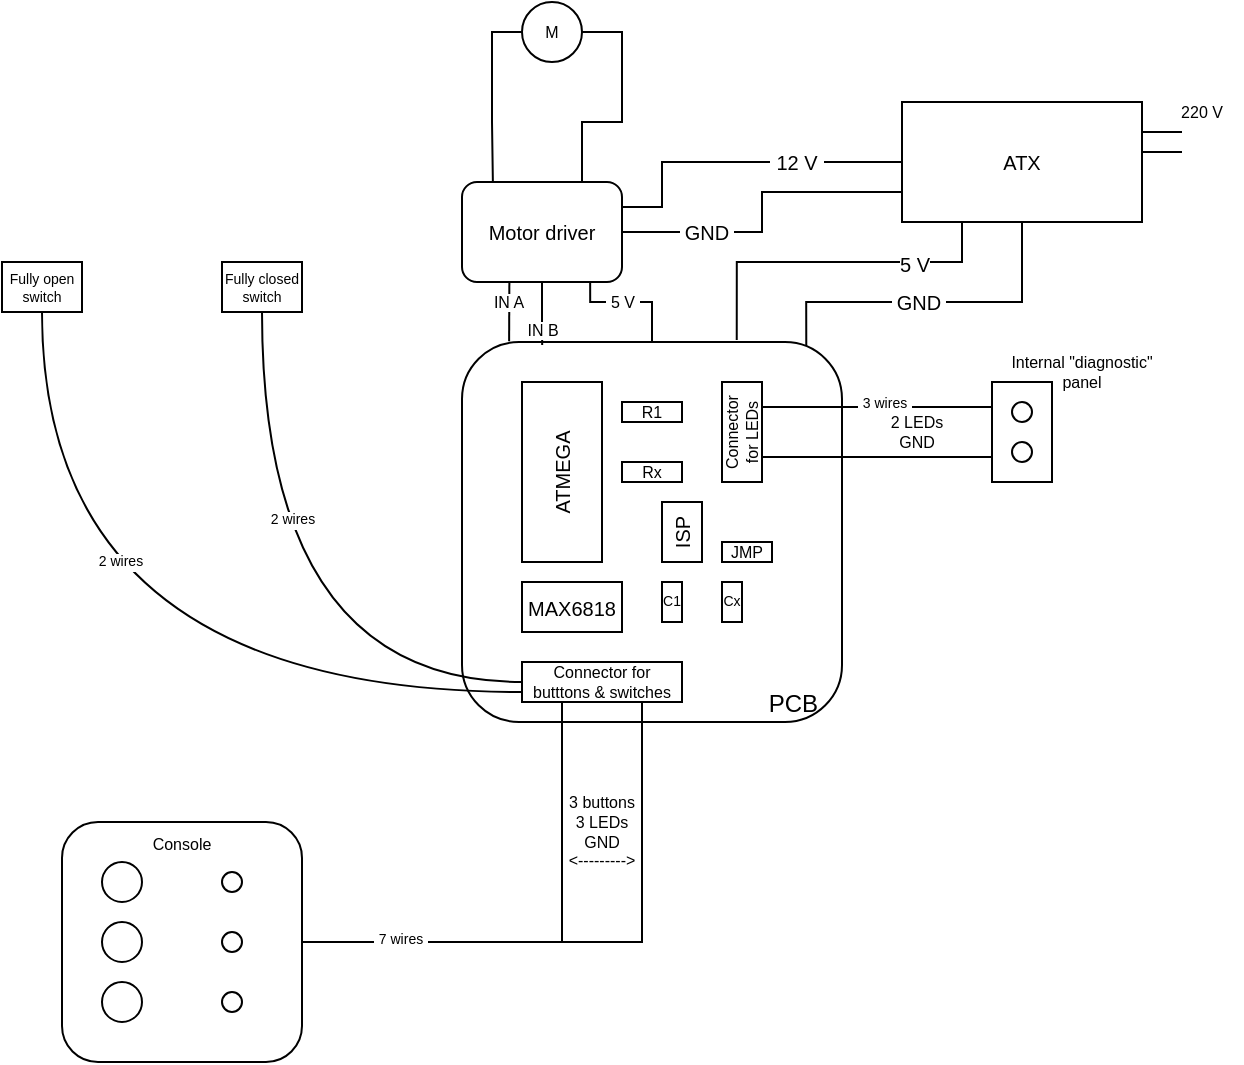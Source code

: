 <mxfile version="20.6.2" type="device"><diagram id="pA3mQLLbnlHcMJNy9hNP" name="Page-1"><mxGraphModel dx="630" dy="391" grid="1" gridSize="10" guides="1" tooltips="1" connect="1" arrows="1" fold="1" page="1" pageScale="1" pageWidth="850" pageHeight="1100" math="0" shadow="0"><root><mxCell id="0"/><mxCell id="1" parent="0"/><mxCell id="PYajha8zSdmCFutrUMBO-7" style="edgeStyle=orthogonalEdgeStyle;rounded=0;orthogonalLoop=1;jettySize=auto;html=1;entryX=0.801;entryY=1.01;entryDx=0;entryDy=0;entryPerimeter=0;fontSize=11;endArrow=none;endFill=0;" edge="1" parent="1" source="PYajha8zSdmCFutrUMBO-1" target="PYajha8zSdmCFutrUMBO-2"><mxGeometry relative="1" as="geometry"/></mxCell><mxCell id="PYajha8zSdmCFutrUMBO-62" value="&amp;nbsp;5 V&amp;nbsp;" style="edgeLabel;html=1;align=center;verticalAlign=middle;resizable=0;points=[];fontSize=8;" vertex="1" connectable="0" parent="PYajha8zSdmCFutrUMBO-7"><mxGeometry x="0.465" relative="1" as="geometry"><mxPoint x="9" as="offset"/></mxGeometry></mxCell><mxCell id="PYajha8zSdmCFutrUMBO-1" value="PCB&amp;nbsp; &amp;nbsp;" style="rounded=1;whiteSpace=wrap;html=1;verticalAlign=bottom;align=right;" vertex="1" parent="1"><mxGeometry x="240" y="340" width="190" height="190" as="geometry"/></mxCell><mxCell id="PYajha8zSdmCFutrUMBO-6" style="edgeStyle=orthogonalEdgeStyle;rounded=0;orthogonalLoop=1;jettySize=auto;html=1;entryX=0.211;entryY=0.008;entryDx=0;entryDy=0;fontSize=11;endArrow=none;endFill=0;entryPerimeter=0;" edge="1" parent="1" source="PYajha8zSdmCFutrUMBO-2" target="PYajha8zSdmCFutrUMBO-1"><mxGeometry relative="1" as="geometry"/></mxCell><mxCell id="PYajha8zSdmCFutrUMBO-61" value="IN B" style="edgeLabel;html=1;align=center;verticalAlign=middle;resizable=0;points=[];fontSize=8;" vertex="1" connectable="0" parent="PYajha8zSdmCFutrUMBO-6"><mxGeometry x="0.497" y="-1" relative="1" as="geometry"><mxPoint x="1" as="offset"/></mxGeometry></mxCell><mxCell id="PYajha8zSdmCFutrUMBO-10" style="edgeStyle=orthogonalEdgeStyle;rounded=0;orthogonalLoop=1;jettySize=auto;html=1;entryX=0;entryY=0.75;entryDx=0;entryDy=0;fontSize=10;endArrow=none;endFill=0;" edge="1" parent="1" source="PYajha8zSdmCFutrUMBO-2" target="PYajha8zSdmCFutrUMBO-8"><mxGeometry relative="1" as="geometry"/></mxCell><mxCell id="PYajha8zSdmCFutrUMBO-57" value="&amp;nbsp;GND&amp;nbsp;" style="edgeLabel;html=1;align=center;verticalAlign=middle;resizable=0;points=[];fontSize=10;" vertex="1" connectable="0" parent="PYajha8zSdmCFutrUMBO-10"><mxGeometry x="-0.483" relative="1" as="geometry"><mxPoint as="offset"/></mxGeometry></mxCell><mxCell id="PYajha8zSdmCFutrUMBO-25" style="edgeStyle=orthogonalEdgeStyle;rounded=0;orthogonalLoop=1;jettySize=auto;html=1;entryX=1;entryY=0.5;entryDx=0;entryDy=0;fontSize=8;endArrow=none;endFill=0;exitX=0.75;exitY=0;exitDx=0;exitDy=0;" edge="1" parent="1" source="PYajha8zSdmCFutrUMBO-2" target="PYajha8zSdmCFutrUMBO-24"><mxGeometry relative="1" as="geometry"><Array as="points"><mxPoint x="300" y="230"/><mxPoint x="320" y="230"/><mxPoint x="320" y="185"/></Array></mxGeometry></mxCell><mxCell id="PYajha8zSdmCFutrUMBO-59" style="edgeStyle=orthogonalEdgeStyle;rounded=0;orthogonalLoop=1;jettySize=auto;html=1;exitX=0.296;exitY=0.999;exitDx=0;exitDy=0;entryX=0.124;entryY=-0.002;entryDx=0;entryDy=0;entryPerimeter=0;fontSize=10;endArrow=none;endFill=0;exitPerimeter=0;" edge="1" parent="1" source="PYajha8zSdmCFutrUMBO-2" target="PYajha8zSdmCFutrUMBO-1"><mxGeometry relative="1" as="geometry"/></mxCell><mxCell id="PYajha8zSdmCFutrUMBO-60" value="IN A" style="edgeLabel;html=1;align=center;verticalAlign=middle;resizable=0;points=[];fontSize=8;" vertex="1" connectable="0" parent="PYajha8zSdmCFutrUMBO-59"><mxGeometry x="0.198" y="-1" relative="1" as="geometry"><mxPoint y="-8" as="offset"/></mxGeometry></mxCell><mxCell id="PYajha8zSdmCFutrUMBO-2" value="&lt;font style=&quot;font-size: 10px;&quot;&gt;Motor driver&lt;/font&gt;" style="rounded=1;whiteSpace=wrap;html=1;" vertex="1" parent="1"><mxGeometry x="240" y="260" width="80" height="50" as="geometry"/></mxCell><mxCell id="PYajha8zSdmCFutrUMBO-3" value="&lt;font style=&quot;font-size: 10px;&quot;&gt;ATMEGA&lt;/font&gt;" style="rounded=0;whiteSpace=wrap;html=1;horizontal=0;" vertex="1" parent="1"><mxGeometry x="270" y="360" width="40" height="90" as="geometry"/></mxCell><mxCell id="PYajha8zSdmCFutrUMBO-4" value="&lt;font style=&quot;font-size: 10px;&quot;&gt;MAX6818&lt;/font&gt;" style="rounded=0;whiteSpace=wrap;html=1;" vertex="1" parent="1"><mxGeometry x="270" y="460" width="50" height="25" as="geometry"/></mxCell><mxCell id="PYajha8zSdmCFutrUMBO-5" value="&lt;font style=&quot;font-size: 10px;&quot;&gt;ISP&lt;/font&gt;" style="rounded=0;whiteSpace=wrap;html=1;horizontal=0;" vertex="1" parent="1"><mxGeometry x="340" y="420" width="20" height="30" as="geometry"/></mxCell><mxCell id="PYajha8zSdmCFutrUMBO-9" style="edgeStyle=orthogonalEdgeStyle;rounded=0;orthogonalLoop=1;jettySize=auto;html=1;entryX=1;entryY=0.25;entryDx=0;entryDy=0;fontSize=10;endArrow=none;endFill=0;" edge="1" parent="1" source="PYajha8zSdmCFutrUMBO-8" target="PYajha8zSdmCFutrUMBO-2"><mxGeometry relative="1" as="geometry"><Array as="points"><mxPoint x="340" y="250"/><mxPoint x="340" y="273"/></Array></mxGeometry></mxCell><mxCell id="PYajha8zSdmCFutrUMBO-11" value="&lt;font style=&quot;font-size: 10px;&quot;&gt;&amp;nbsp;12 V&amp;nbsp;&lt;/font&gt;" style="edgeLabel;html=1;align=center;verticalAlign=middle;resizable=0;points=[];fontSize=10;" vertex="1" connectable="0" parent="PYajha8zSdmCFutrUMBO-9"><mxGeometry x="-0.12" relative="1" as="geometry"><mxPoint x="18" as="offset"/></mxGeometry></mxCell><mxCell id="PYajha8zSdmCFutrUMBO-12" style="edgeStyle=orthogonalEdgeStyle;rounded=0;orthogonalLoop=1;jettySize=auto;html=1;entryX=0.906;entryY=0.01;entryDx=0;entryDy=0;fontSize=10;endArrow=none;endFill=0;exitX=0.5;exitY=1;exitDx=0;exitDy=0;entryPerimeter=0;" edge="1" parent="1" source="PYajha8zSdmCFutrUMBO-8" target="PYajha8zSdmCFutrUMBO-1"><mxGeometry relative="1" as="geometry"><Array as="points"><mxPoint x="520" y="320"/><mxPoint x="412" y="320"/></Array></mxGeometry></mxCell><mxCell id="PYajha8zSdmCFutrUMBO-58" value="&amp;nbsp;GND&amp;nbsp;" style="edgeLabel;html=1;align=center;verticalAlign=middle;resizable=0;points=[];fontSize=10;" vertex="1" connectable="0" parent="PYajha8zSdmCFutrUMBO-12"><mxGeometry x="0.228" relative="1" as="geometry"><mxPoint x="12" as="offset"/></mxGeometry></mxCell><mxCell id="PYajha8zSdmCFutrUMBO-13" style="edgeStyle=orthogonalEdgeStyle;rounded=0;orthogonalLoop=1;jettySize=auto;html=1;exitX=0.25;exitY=1;exitDx=0;exitDy=0;entryX=0.723;entryY=-0.005;entryDx=0;entryDy=0;fontSize=10;endArrow=none;endFill=0;entryPerimeter=0;" edge="1" parent="1" source="PYajha8zSdmCFutrUMBO-8" target="PYajha8zSdmCFutrUMBO-1"><mxGeometry relative="1" as="geometry"><Array as="points"><mxPoint x="490" y="300"/><mxPoint x="377" y="300"/></Array></mxGeometry></mxCell><mxCell id="PYajha8zSdmCFutrUMBO-14" value="5 V" style="edgeLabel;html=1;align=center;verticalAlign=middle;resizable=0;points=[];fontSize=10;" vertex="1" connectable="0" parent="PYajha8zSdmCFutrUMBO-13"><mxGeometry x="-0.479" y="1" relative="1" as="geometry"><mxPoint as="offset"/></mxGeometry></mxCell><mxCell id="PYajha8zSdmCFutrUMBO-8" value="ATX" style="rounded=0;whiteSpace=wrap;html=1;fontSize=10;" vertex="1" parent="1"><mxGeometry x="460" y="220" width="120" height="60" as="geometry"/></mxCell><mxCell id="PYajha8zSdmCFutrUMBO-36" style="edgeStyle=orthogonalEdgeStyle;rounded=0;orthogonalLoop=1;jettySize=auto;html=1;fontSize=8;endArrow=none;endFill=0;entryX=1;entryY=0.5;entryDx=0;entryDy=0;exitX=0.75;exitY=1;exitDx=0;exitDy=0;" edge="1" parent="1" source="PYajha8zSdmCFutrUMBO-15"><mxGeometry relative="1" as="geometry"><mxPoint x="330" y="560" as="sourcePoint"/><mxPoint x="220" y="640" as="targetPoint"/><Array as="points"><mxPoint x="330" y="640"/></Array></mxGeometry></mxCell><mxCell id="PYajha8zSdmCFutrUMBO-51" style="edgeStyle=orthogonalEdgeStyle;rounded=0;orthogonalLoop=1;jettySize=auto;html=1;entryX=0.5;entryY=1;entryDx=0;entryDy=0;fontSize=7;endArrow=none;endFill=0;curved=1;" edge="1" parent="1" source="PYajha8zSdmCFutrUMBO-15" target="PYajha8zSdmCFutrUMBO-50"><mxGeometry relative="1" as="geometry"/></mxCell><mxCell id="PYajha8zSdmCFutrUMBO-54" value="2 wires" style="edgeLabel;html=1;align=center;verticalAlign=middle;resizable=0;points=[];fontSize=7;" vertex="1" connectable="0" parent="PYajha8zSdmCFutrUMBO-51"><mxGeometry x="0.342" y="-15" relative="1" as="geometry"><mxPoint as="offset"/></mxGeometry></mxCell><mxCell id="PYajha8zSdmCFutrUMBO-52" style="edgeStyle=orthogonalEdgeStyle;curved=1;rounded=0;orthogonalLoop=1;jettySize=auto;html=1;exitX=0;exitY=0.75;exitDx=0;exitDy=0;entryX=0.5;entryY=1;entryDx=0;entryDy=0;fontSize=7;endArrow=none;endFill=0;" edge="1" parent="1" source="PYajha8zSdmCFutrUMBO-15" target="PYajha8zSdmCFutrUMBO-49"><mxGeometry relative="1" as="geometry"/></mxCell><mxCell id="PYajha8zSdmCFutrUMBO-53" value="2 wires" style="edgeLabel;html=1;align=center;verticalAlign=middle;resizable=0;points=[];fontSize=7;" vertex="1" connectable="0" parent="PYajha8zSdmCFutrUMBO-52"><mxGeometry x="0.419" y="-39" relative="1" as="geometry"><mxPoint as="offset"/></mxGeometry></mxCell><mxCell id="PYajha8zSdmCFutrUMBO-15" value="Connector for butttons &amp;amp; switches" style="rounded=0;whiteSpace=wrap;html=1;fontSize=8;" vertex="1" parent="1"><mxGeometry x="270" y="500" width="80" height="20" as="geometry"/></mxCell><mxCell id="PYajha8zSdmCFutrUMBO-16" value="Connector for LEDs" style="rounded=0;whiteSpace=wrap;html=1;fontSize=8;horizontal=0;" vertex="1" parent="1"><mxGeometry x="370" y="360" width="20" height="50" as="geometry"/></mxCell><mxCell id="PYajha8zSdmCFutrUMBO-34" style="edgeStyle=orthogonalEdgeStyle;rounded=0;orthogonalLoop=1;jettySize=auto;html=1;entryX=0.25;entryY=1;entryDx=0;entryDy=0;fontSize=8;endArrow=none;endFill=0;" edge="1" parent="1" source="PYajha8zSdmCFutrUMBO-17" target="PYajha8zSdmCFutrUMBO-15"><mxGeometry relative="1" as="geometry"/></mxCell><mxCell id="PYajha8zSdmCFutrUMBO-55" value="&amp;nbsp;7 wires&amp;nbsp;" style="edgeLabel;html=1;align=center;verticalAlign=middle;resizable=0;points=[];fontSize=7;" vertex="1" connectable="0" parent="PYajha8zSdmCFutrUMBO-34"><mxGeometry x="-0.607" y="1" relative="1" as="geometry"><mxPoint as="offset"/></mxGeometry></mxCell><mxCell id="PYajha8zSdmCFutrUMBO-17" value="Console" style="rounded=1;whiteSpace=wrap;html=1;fontSize=8;verticalAlign=top;" vertex="1" parent="1"><mxGeometry x="40" y="580" width="120" height="120" as="geometry"/></mxCell><mxCell id="PYajha8zSdmCFutrUMBO-18" value="" style="ellipse;whiteSpace=wrap;html=1;aspect=fixed;fontSize=8;" vertex="1" parent="1"><mxGeometry x="60" y="660" width="20" height="20" as="geometry"/></mxCell><mxCell id="PYajha8zSdmCFutrUMBO-19" value="" style="ellipse;whiteSpace=wrap;html=1;aspect=fixed;fontSize=8;" vertex="1" parent="1"><mxGeometry x="60" y="630" width="20" height="20" as="geometry"/></mxCell><mxCell id="PYajha8zSdmCFutrUMBO-20" value="" style="ellipse;whiteSpace=wrap;html=1;aspect=fixed;fontSize=8;" vertex="1" parent="1"><mxGeometry x="60" y="600" width="20" height="20" as="geometry"/></mxCell><mxCell id="PYajha8zSdmCFutrUMBO-21" value="" style="ellipse;whiteSpace=wrap;html=1;aspect=fixed;fontSize=8;" vertex="1" parent="1"><mxGeometry x="120" y="665" width="10" height="10" as="geometry"/></mxCell><mxCell id="PYajha8zSdmCFutrUMBO-22" value="" style="ellipse;whiteSpace=wrap;html=1;aspect=fixed;fontSize=8;" vertex="1" parent="1"><mxGeometry x="120" y="635" width="10" height="10" as="geometry"/></mxCell><mxCell id="PYajha8zSdmCFutrUMBO-23" value="" style="ellipse;whiteSpace=wrap;html=1;aspect=fixed;fontSize=8;" vertex="1" parent="1"><mxGeometry x="120" y="605" width="10" height="10" as="geometry"/></mxCell><mxCell id="PYajha8zSdmCFutrUMBO-26" style="edgeStyle=orthogonalEdgeStyle;rounded=0;orthogonalLoop=1;jettySize=auto;html=1;entryX=0.193;entryY=0;entryDx=0;entryDy=0;entryPerimeter=0;fontSize=8;endArrow=none;endFill=0;exitX=0;exitY=0.5;exitDx=0;exitDy=0;" edge="1" parent="1" source="PYajha8zSdmCFutrUMBO-24" target="PYajha8zSdmCFutrUMBO-2"><mxGeometry relative="1" as="geometry"><Array as="points"><mxPoint x="255" y="185"/><mxPoint x="255" y="230"/></Array></mxGeometry></mxCell><mxCell id="PYajha8zSdmCFutrUMBO-24" value="M" style="ellipse;whiteSpace=wrap;html=1;aspect=fixed;fontSize=8;" vertex="1" parent="1"><mxGeometry x="270" y="170" width="30" height="30" as="geometry"/></mxCell><mxCell id="PYajha8zSdmCFutrUMBO-27" value="" style="endArrow=none;html=1;rounded=0;fontSize=8;entryX=1;entryY=0.25;entryDx=0;entryDy=0;" edge="1" parent="1" target="PYajha8zSdmCFutrUMBO-8"><mxGeometry width="50" height="50" relative="1" as="geometry"><mxPoint x="600" y="235" as="sourcePoint"/><mxPoint x="640" y="220" as="targetPoint"/></mxGeometry></mxCell><mxCell id="PYajha8zSdmCFutrUMBO-28" value="" style="endArrow=none;html=1;rounded=0;fontSize=8;entryX=1;entryY=0.25;entryDx=0;entryDy=0;" edge="1" parent="1"><mxGeometry width="50" height="50" relative="1" as="geometry"><mxPoint x="600" y="245" as="sourcePoint"/><mxPoint x="580" y="245" as="targetPoint"/></mxGeometry></mxCell><mxCell id="PYajha8zSdmCFutrUMBO-29" value="220 V" style="text;html=1;strokeColor=none;fillColor=none;align=center;verticalAlign=middle;whiteSpace=wrap;rounded=0;fontSize=8;" vertex="1" parent="1"><mxGeometry x="590" y="220" width="40" height="10" as="geometry"/></mxCell><mxCell id="PYajha8zSdmCFutrUMBO-31" value="R1" style="rounded=0;whiteSpace=wrap;html=1;fontSize=8;" vertex="1" parent="1"><mxGeometry x="320" y="370" width="30" height="10" as="geometry"/></mxCell><mxCell id="PYajha8zSdmCFutrUMBO-32" value="Rx" style="rounded=0;whiteSpace=wrap;html=1;fontSize=8;" vertex="1" parent="1"><mxGeometry x="320" y="400" width="30" height="10" as="geometry"/></mxCell><mxCell id="PYajha8zSdmCFutrUMBO-37" value="3 buttons&lt;br&gt;3 LEDs&lt;br&gt;GND&lt;br&gt;&amp;lt;---------&amp;gt;" style="text;html=1;strokeColor=none;fillColor=none;align=center;verticalAlign=middle;whiteSpace=wrap;rounded=0;fontSize=8;" vertex="1" parent="1"><mxGeometry x="290" y="570" width="40" height="30" as="geometry"/></mxCell><mxCell id="PYajha8zSdmCFutrUMBO-43" style="edgeStyle=orthogonalEdgeStyle;rounded=0;orthogonalLoop=1;jettySize=auto;html=1;entryX=1;entryY=0.25;entryDx=0;entryDy=0;fontSize=8;endArrow=none;endFill=0;exitX=0;exitY=0.25;exitDx=0;exitDy=0;" edge="1" parent="1" source="PYajha8zSdmCFutrUMBO-39" target="PYajha8zSdmCFutrUMBO-16"><mxGeometry relative="1" as="geometry"/></mxCell><mxCell id="PYajha8zSdmCFutrUMBO-56" value="&amp;nbsp;3 wires&amp;nbsp;" style="edgeLabel;html=1;align=center;verticalAlign=middle;resizable=0;points=[];fontSize=7;" vertex="1" connectable="0" parent="PYajha8zSdmCFutrUMBO-43"><mxGeometry x="0.107" y="-2" relative="1" as="geometry"><mxPoint x="9" as="offset"/></mxGeometry></mxCell><mxCell id="PYajha8zSdmCFutrUMBO-44" style="edgeStyle=orthogonalEdgeStyle;rounded=0;orthogonalLoop=1;jettySize=auto;html=1;entryX=1;entryY=0.75;entryDx=0;entryDy=0;fontSize=8;endArrow=none;endFill=0;exitX=0;exitY=0.75;exitDx=0;exitDy=0;" edge="1" parent="1" source="PYajha8zSdmCFutrUMBO-39" target="PYajha8zSdmCFutrUMBO-16"><mxGeometry relative="1" as="geometry"/></mxCell><mxCell id="PYajha8zSdmCFutrUMBO-39" value="" style="rounded=0;whiteSpace=wrap;html=1;fontSize=8;horizontal=0;" vertex="1" parent="1"><mxGeometry x="505" y="360" width="30" height="50" as="geometry"/></mxCell><mxCell id="PYajha8zSdmCFutrUMBO-40" value="" style="ellipse;whiteSpace=wrap;html=1;aspect=fixed;fontSize=8;" vertex="1" parent="1"><mxGeometry x="515" y="370" width="10" height="10" as="geometry"/></mxCell><mxCell id="PYajha8zSdmCFutrUMBO-41" value="" style="ellipse;whiteSpace=wrap;html=1;aspect=fixed;fontSize=8;" vertex="1" parent="1"><mxGeometry x="515" y="390" width="10" height="10" as="geometry"/></mxCell><mxCell id="PYajha8zSdmCFutrUMBO-45" value="2 LEDs&lt;br&gt;GND" style="text;html=1;strokeColor=none;fillColor=none;align=center;verticalAlign=middle;whiteSpace=wrap;rounded=0;fontSize=8;" vertex="1" parent="1"><mxGeometry x="450" y="375" width="35" height="20" as="geometry"/></mxCell><mxCell id="PYajha8zSdmCFutrUMBO-46" value="Internal &quot;diagnostic&quot; panel" style="text;html=1;strokeColor=none;fillColor=none;align=center;verticalAlign=middle;whiteSpace=wrap;rounded=0;fontSize=8;" vertex="1" parent="1"><mxGeometry x="505" y="350" width="90" height="10" as="geometry"/></mxCell><mxCell id="PYajha8zSdmCFutrUMBO-47" value="C1" style="rounded=0;whiteSpace=wrap;html=1;fontSize=7;" vertex="1" parent="1"><mxGeometry x="340" y="460" width="10" height="20" as="geometry"/></mxCell><mxCell id="PYajha8zSdmCFutrUMBO-48" value="Cx" style="rounded=0;whiteSpace=wrap;html=1;fontSize=7;" vertex="1" parent="1"><mxGeometry x="370" y="460" width="10" height="20" as="geometry"/></mxCell><mxCell id="PYajha8zSdmCFutrUMBO-49" value="Fully open switch" style="rounded=0;whiteSpace=wrap;html=1;fontSize=7;" vertex="1" parent="1"><mxGeometry x="10" y="300" width="40" height="25" as="geometry"/></mxCell><mxCell id="PYajha8zSdmCFutrUMBO-50" value="Fully closed switch" style="rounded=0;whiteSpace=wrap;html=1;fontSize=7;" vertex="1" parent="1"><mxGeometry x="120" y="300" width="40" height="25" as="geometry"/></mxCell><mxCell id="PYajha8zSdmCFutrUMBO-63" value="JMP" style="rounded=0;whiteSpace=wrap;html=1;fontSize=8;" vertex="1" parent="1"><mxGeometry x="370" y="440" width="25" height="10" as="geometry"/></mxCell></root></mxGraphModel></diagram></mxfile>